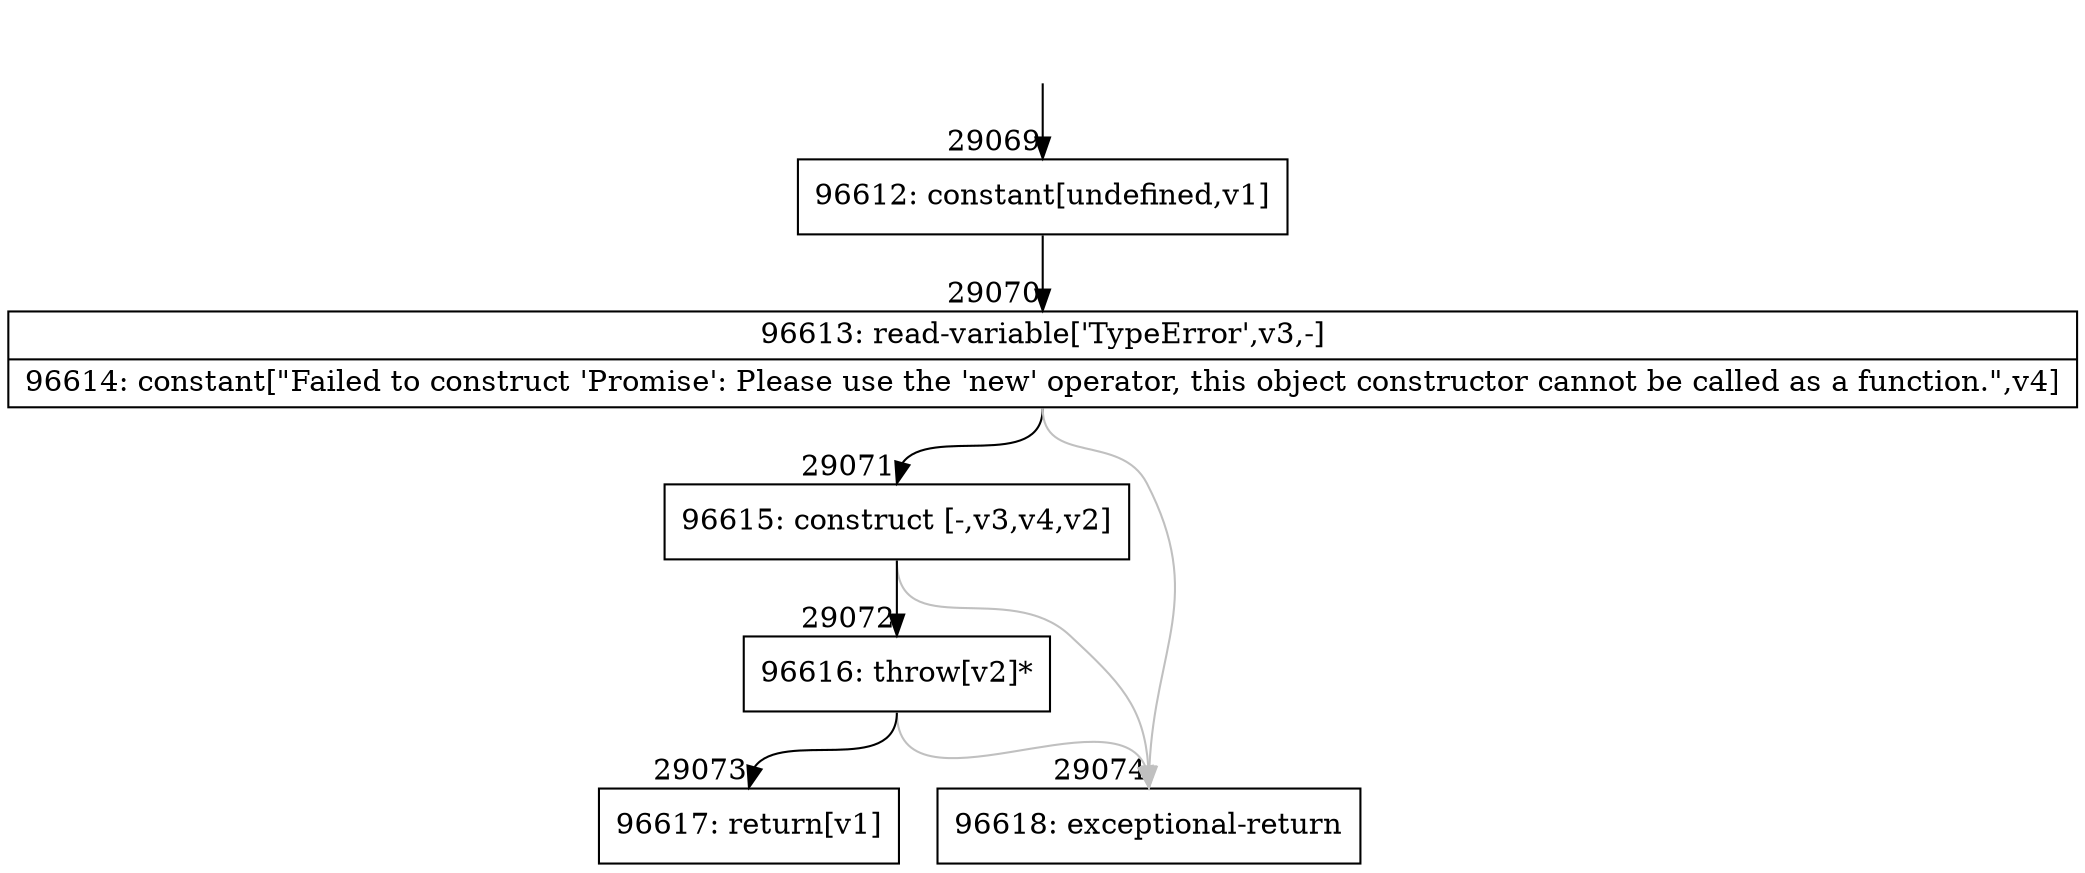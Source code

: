 digraph {
rankdir="TD"
BB_entry2570[shape=none,label=""];
BB_entry2570 -> BB29069 [tailport=s, headport=n, headlabel="    29069"]
BB29069 [shape=record label="{96612: constant[undefined,v1]}" ] 
BB29069 -> BB29070 [tailport=s, headport=n, headlabel="      29070"]
BB29070 [shape=record label="{96613: read-variable['TypeError',v3,-]|96614: constant[\"Failed to construct 'Promise': Please use the 'new' operator, this object constructor cannot be called as a function.\",v4]}" ] 
BB29070 -> BB29071 [tailport=s, headport=n, headlabel="      29071"]
BB29070 -> BB29074 [tailport=s, headport=n, color=gray, headlabel="      29074"]
BB29071 [shape=record label="{96615: construct [-,v3,v4,v2]}" ] 
BB29071 -> BB29072 [tailport=s, headport=n, headlabel="      29072"]
BB29071 -> BB29074 [tailport=s, headport=n, color=gray]
BB29072 [shape=record label="{96616: throw[v2]*}" ] 
BB29072 -> BB29073 [tailport=s, headport=n, headlabel="      29073"]
BB29072 -> BB29074 [tailport=s, headport=n, color=gray]
BB29073 [shape=record label="{96617: return[v1]}" ] 
BB29074 [shape=record label="{96618: exceptional-return}" ] 
//#$~ 52088
}
